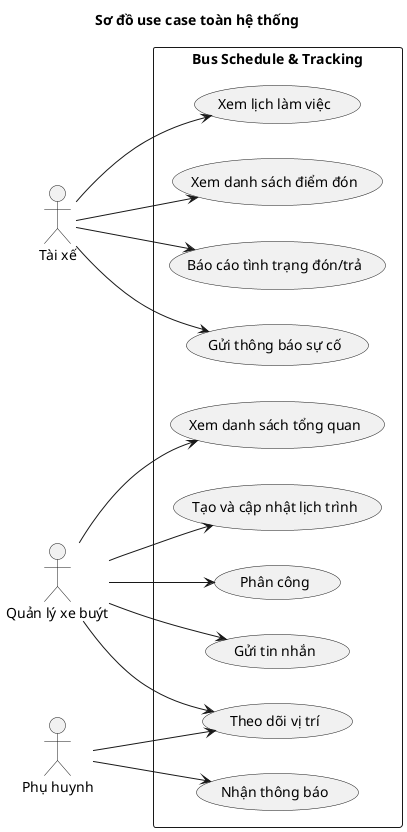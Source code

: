 @startuml
left to right direction
title Sơ đồ use case toàn hệ thống

actor "Tài xế" as TX
actor "Quản lý xe buýt" as QL
actor "Phụ huynh" as PH

rectangle "Bus Schedule & Tracking" {
  (Xem lịch làm việc) as UC1
  (Xem danh sách điểm đón) as UC2
  (Báo cáo tình trạng đón/trả) as UC3
  (Gửi thông báo sự cố) as UC4
  (Xem danh sách tổng quan) as UC5
  (Tạo và cập nhật lịch trình) as UC6
  (Phân công) as UC7
  (Gửi tin nhắn) as UC8
  (Theo dõi vị trí) as UC9
  (Nhận thông báo) as UC10
}

TX --> UC1
TX --> UC2
TX --> UC3
TX --> UC4

QL --> UC5
QL --> UC6
QL --> UC7
QL --> UC8
QL --> UC9

PH --> UC9
PH --> UC10
@enduml
